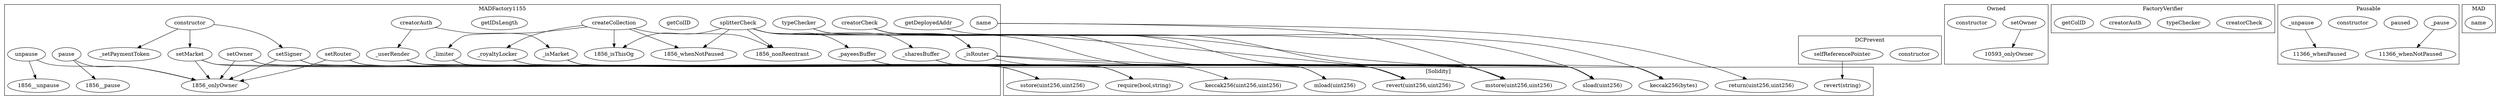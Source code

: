 strict digraph {
subgraph cluster_1856_MADFactory1155 {
label = "MADFactory1155"
"1856_createCollection" [label="createCollection"]
"1856_setSigner" [label="setSigner"]
"1856_typeChecker" [label="typeChecker"]
"1856__sharesBuffer" [label="_sharesBuffer"]
"1856_creatorCheck" [label="creatorCheck"]
"1856_setRouter" [label="setRouter"]
"1856_splitterCheck" [label="splitterCheck"]
"1856__limiter" [label="_limiter"]
"1856_setMarket" [label="setMarket"]
"1856__isRouter" [label="_isRouter"]
"1856_creatorAuth" [label="creatorAuth"]
"1856_getColID" [label="getColID"]
"1856__setPaymentToken" [label="_setPaymentToken"]
"1856_constructor" [label="constructor"]
"1856_pause" [label="pause"]
"1856_getIDsLength" [label="getIDsLength"]
"1856_getDeployedAddr" [label="getDeployedAddr"]
"1856__userRender" [label="_userRender"]
"1856_setOwner" [label="setOwner"]
"1856__payeesBuffer" [label="_payeesBuffer"]
"1856__royaltyLocker" [label="_royaltyLocker"]
"1856__isMarket" [label="_isMarket"]
"1856_unpause" [label="unpause"]
"1856_name" [label="name"]
"1856_createCollection" -> "1856_nonReentrant"
"1856_setMarket" -> "1856_onlyOwner"
"1856_constructor" -> "1856_setSigner"
"1856_creatorAuth" -> "1856__userRender"
"1856_setSigner" -> "1856_onlyOwner"
"1856_pause" -> "1856_onlyOwner"
"1856_createCollection" -> "1856_isThisOg"
"1856_pause" -> "1856__pause"
"1856_setOwner" -> "1856_onlyOwner"
"1856_creatorAuth" -> "1856__isMarket"
"1856_unpause" -> "1856__unpause"
"1856_createCollection" -> "1856_whenNotPaused"
"1856_splitterCheck" -> "1856__payeesBuffer"
"1856_splitterCheck" -> "1856__sharesBuffer"
"1856_splitterCheck" -> "1856_whenNotPaused"
"1856_splitterCheck" -> "1856_isThisOg"
"1856_splitterCheck" -> "1856_nonReentrant"
"1856_createCollection" -> "1856__limiter"
"1856_constructor" -> "1856__setPaymentToken"
"1856_setRouter" -> "1856_onlyOwner"
"1856_typeChecker" -> "1856__isRouter"
"1856_creatorCheck" -> "1856__isRouter"
"1856_createCollection" -> "1856__royaltyLocker"
"1856_constructor" -> "1856_setMarket"
"1856_unpause" -> "1856_onlyOwner"
}subgraph cluster_10593_Owned {
label = "Owned"
"10593_setOwner" [label="setOwner"]
"10593_constructor" [label="constructor"]
"10593_setOwner" -> "10593_onlyOwner"
}subgraph cluster_10533_FactoryVerifier {
label = "FactoryVerifier"
"10533_creatorCheck" [label="creatorCheck"]
"10533_typeChecker" [label="typeChecker"]
"10533_creatorAuth" [label="creatorAuth"]
"10533_getColID" [label="getColID"]
}subgraph cluster_11366_Pausable {
label = "Pausable"
"11366__pause" [label="_pause"]
"11366_paused" [label="paused"]
"11366_constructor" [label="constructor"]
"11366__unpause" [label="_unpause"]
"11366__unpause" -> "11366_whenPaused"
"11366__pause" -> "11366_whenNotPaused"
}subgraph cluster_659_MAD {
label = "MAD"
"659_name" [label="name"]
}subgraph cluster_11285_DCPrevent {
label = "DCPrevent"
"11285_constructor" [label="constructor"]
"11285_selfReferencePointer" [label="selfReferencePointer"]
}subgraph cluster_solidity {
label = "[Solidity]"
"revert(uint256,uint256)" 
"mload(uint256)" 
"keccak256(uint256,uint256)" 
"revert(string)" 
"sstore(uint256,uint256)" 
"mstore(uint256,uint256)" 
"require(bool,string)" 
"keccak256(bytes)" 
"sload(uint256)" 
"return(uint256,uint256)" 
"1856_name" -> "mstore(uint256,uint256)"
"1856_setRouter" -> "require(bool,string)"
"1856__payeesBuffer" -> "mstore(uint256,uint256)"
"1856_typeChecker" -> "sload(uint256)"
"1856__isMarket" -> "sload(uint256)"
"1856_creatorCheck" -> "mstore(uint256,uint256)"
"1856_splitterCheck" -> "revert(uint256,uint256)"
"1856_name" -> "return(uint256,uint256)"
"1856__limiter" -> "revert(uint256,uint256)"
"1856_getDeployedAddr" -> "keccak256(bytes)"
"1856_splitterCheck" -> "mstore(uint256,uint256)"
"1856_setOwner" -> "sstore(uint256,uint256)"
"11285_selfReferencePointer" -> "revert(string)"
"1856_setMarket" -> "require(bool,string)"
"1856__sharesBuffer" -> "mload(uint256)"
"1856__isMarket" -> "mstore(uint256,uint256)"
"1856_splitterCheck" -> "keccak256(bytes)"
"1856__isMarket" -> "revert(uint256,uint256)"
"1856__isRouter" -> "mstore(uint256,uint256)"
"1856__userRender" -> "mload(uint256)"
"1856__isRouter" -> "sload(uint256)"
"1856__userRender" -> "sload(uint256)"
"1856_setSigner" -> "sstore(uint256,uint256)"
"1856_setRouter" -> "sstore(uint256,uint256)"
"1856__sharesBuffer" -> "mstore(uint256,uint256)"
"1856__royaltyLocker" -> "revert(uint256,uint256)"
"1856_setMarket" -> "sstore(uint256,uint256)"
"1856__userRender" -> "keccak256(uint256,uint256)"
"1856__royaltyLocker" -> "mstore(uint256,uint256)"
"1856__isRouter" -> "revert(uint256,uint256)"
"1856__payeesBuffer" -> "mload(uint256)"
"1856_setOwner" -> "require(bool,string)"
"1856_setSigner" -> "require(bool,string)"
"1856__limiter" -> "mstore(uint256,uint256)"
"1856_creatorCheck" -> "sload(uint256)"
"1856__userRender" -> "mstore(uint256,uint256)"
"1856_creatorCheck" -> "revert(uint256,uint256)"
}
}